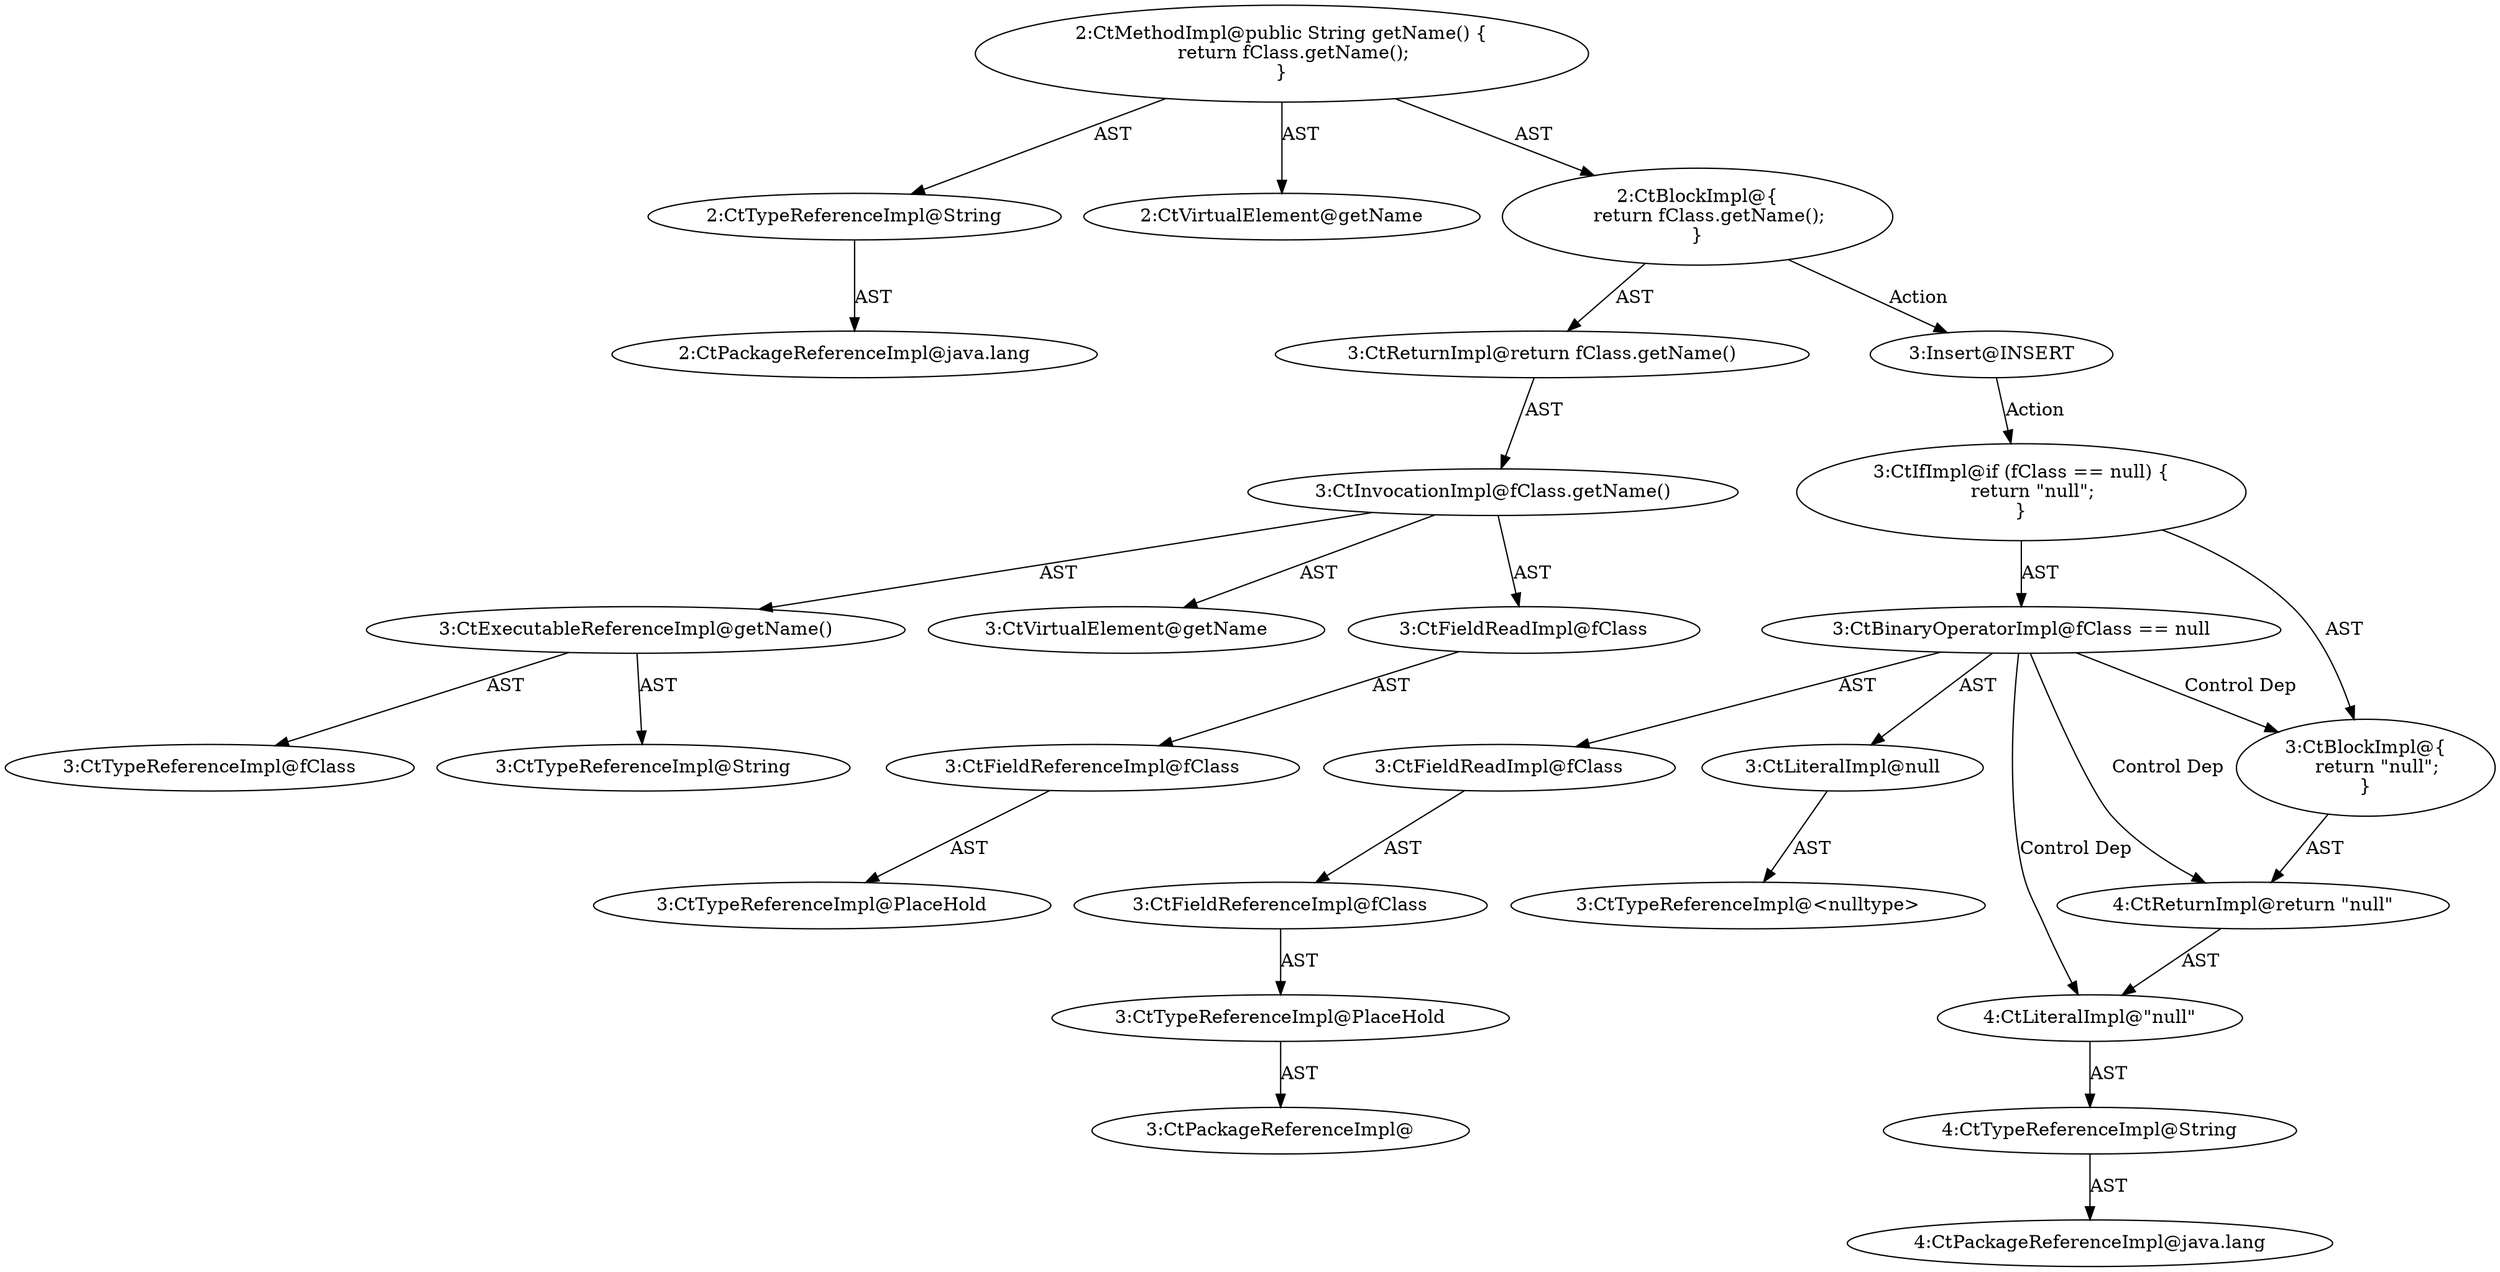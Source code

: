 digraph "getName#?" {
0 [label="2:CtTypeReferenceImpl@String" shape=ellipse]
1 [label="2:CtPackageReferenceImpl@java.lang" shape=ellipse]
2 [label="2:CtVirtualElement@getName" shape=ellipse]
3 [label="3:CtExecutableReferenceImpl@getName()" shape=ellipse]
4 [label="3:CtTypeReferenceImpl@fClass" shape=ellipse]
5 [label="3:CtTypeReferenceImpl@String" shape=ellipse]
6 [label="3:CtVirtualElement@getName" shape=ellipse]
7 [label="3:CtFieldReferenceImpl@fClass" shape=ellipse]
8 [label="3:CtTypeReferenceImpl@PlaceHold" shape=ellipse]
9 [label="3:CtFieldReadImpl@fClass" shape=ellipse]
10 [label="3:CtInvocationImpl@fClass.getName()" shape=ellipse]
11 [label="3:CtReturnImpl@return fClass.getName()" shape=ellipse]
12 [label="2:CtBlockImpl@\{
    return fClass.getName();
\}" shape=ellipse]
13 [label="2:CtMethodImpl@public String getName() \{
    return fClass.getName();
\}" shape=ellipse]
14 [label="3:Insert@INSERT" shape=ellipse]
15 [label="3:CtPackageReferenceImpl@" shape=ellipse]
16 [label="3:CtTypeReferenceImpl@PlaceHold" shape=ellipse]
17 [label="3:CtFieldReferenceImpl@fClass" shape=ellipse]
18 [label="3:CtFieldReadImpl@fClass" shape=ellipse]
19 [label="3:CtTypeReferenceImpl@<nulltype>" shape=ellipse]
20 [label="3:CtLiteralImpl@null" shape=ellipse]
21 [label="3:CtBinaryOperatorImpl@fClass == null" shape=ellipse]
22 [label="4:CtPackageReferenceImpl@java.lang" shape=ellipse]
23 [label="4:CtTypeReferenceImpl@String" shape=ellipse]
24 [label="4:CtLiteralImpl@\"null\"" shape=ellipse]
25 [label="4:CtReturnImpl@return \"null\"" shape=ellipse]
26 [label="3:CtBlockImpl@\{
    return \"null\";
\}" shape=ellipse]
27 [label="3:CtIfImpl@if (fClass == null) \{
    return \"null\";
\}" shape=ellipse]
0 -> 1 [label="AST"];
3 -> 4 [label="AST"];
3 -> 5 [label="AST"];
7 -> 8 [label="AST"];
9 -> 7 [label="AST"];
10 -> 6 [label="AST"];
10 -> 9 [label="AST"];
10 -> 3 [label="AST"];
11 -> 10 [label="AST"];
12 -> 11 [label="AST"];
12 -> 14 [label="Action"];
13 -> 2 [label="AST"];
13 -> 0 [label="AST"];
13 -> 12 [label="AST"];
14 -> 27 [label="Action"];
16 -> 15 [label="AST"];
17 -> 16 [label="AST"];
18 -> 17 [label="AST"];
20 -> 19 [label="AST"];
21 -> 18 [label="AST"];
21 -> 20 [label="AST"];
21 -> 26 [label="Control Dep"];
21 -> 25 [label="Control Dep"];
21 -> 24 [label="Control Dep"];
23 -> 22 [label="AST"];
24 -> 23 [label="AST"];
25 -> 24 [label="AST"];
26 -> 25 [label="AST"];
27 -> 21 [label="AST"];
27 -> 26 [label="AST"];
}